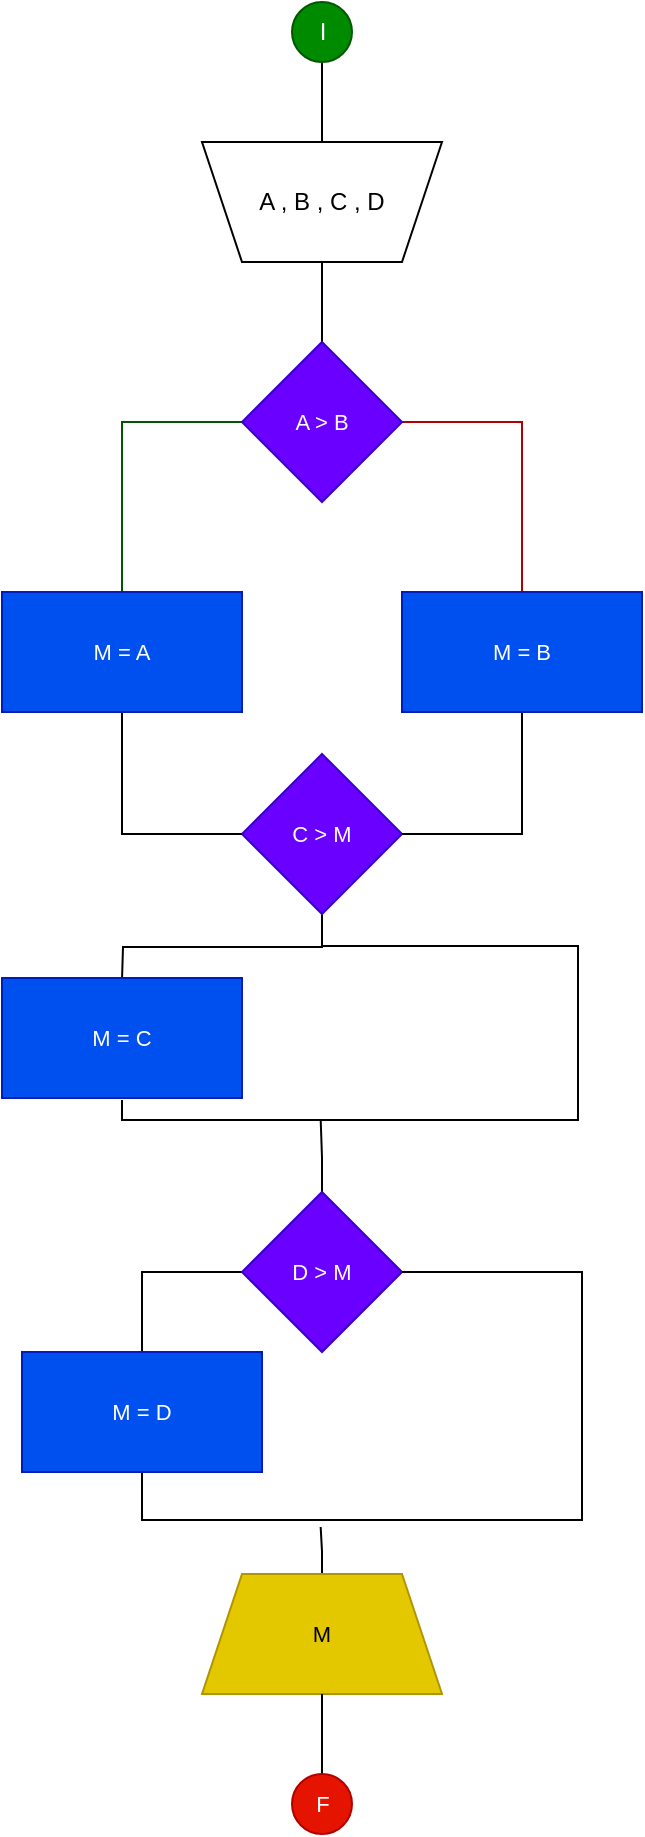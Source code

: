 <mxfile>
    <diagram id="pgOmK-rkDZoL3_LpwFAW" name="Page-1">
        <mxGraphModel dx="1307" dy="887" grid="0" gridSize="10" guides="1" tooltips="1" connect="1" arrows="1" fold="1" page="0" pageScale="1" pageWidth="980" pageHeight="690" math="0" shadow="0">
            <root>
                <mxCell id="0"/>
                <mxCell id="1" parent="0"/>
                <mxCell id="4" style="edgeStyle=orthogonalEdgeStyle;html=1;exitX=0.5;exitY=1;exitDx=0;exitDy=0;entryX=0.5;entryY=1;entryDx=0;entryDy=0;endArrow=none;endFill=0;" edge="1" parent="1" source="2" target="3">
                    <mxGeometry relative="1" as="geometry"/>
                </mxCell>
                <mxCell id="2" value="I" style="shape=ellipse;html=1;dashed=0;whitespace=wrap;aspect=fixed;perimeter=ellipsePerimeter;fillColor=#008a00;fontColor=#ffffff;strokeColor=#005700;" vertex="1" parent="1">
                    <mxGeometry x="277" y="38" width="30" height="30" as="geometry"/>
                </mxCell>
                <mxCell id="6" style="edgeStyle=orthogonalEdgeStyle;shape=connector;rounded=1;html=1;exitX=0.5;exitY=0;exitDx=0;exitDy=0;entryX=0.5;entryY=0;entryDx=0;entryDy=0;labelBackgroundColor=default;strokeColor=default;fontFamily=Helvetica;fontSize=11;fontColor=default;endArrow=none;endFill=0;" edge="1" parent="1" source="3" target="5">
                    <mxGeometry relative="1" as="geometry"/>
                </mxCell>
                <mxCell id="3" value="A , B , C , D" style="shape=trapezoid;perimeter=trapezoidPerimeter;whiteSpace=wrap;html=1;fixedSize=1;direction=west;" vertex="1" parent="1">
                    <mxGeometry x="232" y="108" width="120" height="60" as="geometry"/>
                </mxCell>
                <mxCell id="104" style="edgeStyle=orthogonalEdgeStyle;shape=connector;rounded=0;html=1;exitX=1;exitY=0.5;exitDx=0;exitDy=0;entryX=0.5;entryY=0;entryDx=0;entryDy=0;labelBackgroundColor=default;strokeColor=#B20000;fontFamily=Helvetica;fontSize=11;fontColor=default;endArrow=none;endFill=0;fillColor=#e51400;" edge="1" parent="1" source="5" target="103">
                    <mxGeometry relative="1" as="geometry"/>
                </mxCell>
                <mxCell id="106" style="edgeStyle=orthogonalEdgeStyle;shape=connector;rounded=0;html=1;exitX=0;exitY=0.5;exitDx=0;exitDy=0;entryX=0.5;entryY=0;entryDx=0;entryDy=0;labelBackgroundColor=default;strokeColor=#005700;fontFamily=Helvetica;fontSize=11;fontColor=default;endArrow=none;endFill=0;fillColor=#008a00;" edge="1" parent="1" source="5" target="105">
                    <mxGeometry relative="1" as="geometry"/>
                </mxCell>
                <mxCell id="5" value="A &amp;gt; B" style="rhombus;whiteSpace=wrap;html=1;fontFamily=Helvetica;fontSize=11;fontColor=#ffffff;fillColor=#6a00ff;strokeColor=#3700CC;" vertex="1" parent="1">
                    <mxGeometry x="252" y="208" width="80" height="80" as="geometry"/>
                </mxCell>
                <mxCell id="16" style="edgeStyle=orthogonalEdgeStyle;shape=connector;rounded=0;html=1;exitX=0.5;exitY=1;exitDx=0;exitDy=0;entryX=0.5;entryY=0;entryDx=0;entryDy=0;labelBackgroundColor=default;strokeColor=default;fontFamily=Helvetica;fontSize=11;fontColor=default;endArrow=none;endFill=0;" edge="1" parent="1" source="11">
                    <mxGeometry relative="1" as="geometry">
                        <mxPoint x="192" y="527" as="targetPoint"/>
                    </mxGeometry>
                </mxCell>
                <mxCell id="19" style="edgeStyle=orthogonalEdgeStyle;shape=connector;rounded=0;html=1;exitX=0.5;exitY=1;exitDx=0;exitDy=0;entryX=0.5;entryY=1;entryDx=0;entryDy=0;labelBackgroundColor=default;strokeColor=default;fontFamily=Helvetica;fontSize=11;fontColor=default;endArrow=none;endFill=0;" edge="1" parent="1" source="11">
                    <mxGeometry relative="1" as="geometry">
                        <mxPoint x="192" y="587" as="targetPoint"/>
                        <Array as="points">
                            <mxPoint x="292" y="510"/>
                            <mxPoint x="420" y="510"/>
                            <mxPoint x="420" y="597"/>
                            <mxPoint x="192" y="597"/>
                        </Array>
                    </mxGeometry>
                </mxCell>
                <mxCell id="11" value="C &amp;gt; M" style="rhombus;whiteSpace=wrap;html=1;fontFamily=Helvetica;fontSize=11;fontColor=#ffffff;fillColor=#6a00ff;strokeColor=#3700CC;" vertex="1" parent="1">
                    <mxGeometry x="252" y="414" width="80" height="80" as="geometry"/>
                </mxCell>
                <mxCell id="21" style="edgeStyle=orthogonalEdgeStyle;shape=connector;rounded=0;html=1;exitX=0.5;exitY=0;exitDx=0;exitDy=0;labelBackgroundColor=default;strokeColor=default;fontFamily=Helvetica;fontSize=11;fontColor=default;endArrow=none;endFill=0;" edge="1" parent="1" source="20">
                    <mxGeometry relative="1" as="geometry">
                        <mxPoint x="291.364" y="597.545" as="targetPoint"/>
                    </mxGeometry>
                </mxCell>
                <mxCell id="111" style="edgeStyle=orthogonalEdgeStyle;shape=connector;rounded=0;html=1;exitX=0;exitY=0.5;exitDx=0;exitDy=0;entryX=0.5;entryY=0;entryDx=0;entryDy=0;labelBackgroundColor=default;strokeColor=default;fontFamily=Helvetica;fontSize=11;fontColor=default;endArrow=none;endFill=0;" edge="1" parent="1" source="20" target="110">
                    <mxGeometry relative="1" as="geometry"/>
                </mxCell>
                <mxCell id="20" value="D &amp;gt; M" style="rhombus;whiteSpace=wrap;html=1;fontFamily=Helvetica;fontSize=11;fontColor=#ffffff;fillColor=#6a00ff;strokeColor=#3700CC;" vertex="1" parent="1">
                    <mxGeometry x="252" y="633" width="80" height="80" as="geometry"/>
                </mxCell>
                <mxCell id="113" style="edgeStyle=orthogonalEdgeStyle;shape=connector;rounded=0;html=1;exitX=0.5;exitY=0;exitDx=0;exitDy=0;labelBackgroundColor=default;strokeColor=default;fontFamily=Helvetica;fontSize=11;fontColor=default;endArrow=none;endFill=0;" edge="1" parent="1" source="102">
                    <mxGeometry relative="1" as="geometry">
                        <mxPoint x="291.333" y="800.5" as="targetPoint"/>
                    </mxGeometry>
                </mxCell>
                <mxCell id="102" value="M" style="shape=trapezoid;perimeter=trapezoidPerimeter;whiteSpace=wrap;html=1;fixedSize=1;fontFamily=Helvetica;fontSize=11;fontColor=#000000;fillColor=#e3c800;strokeColor=#B09500;" vertex="1" parent="1">
                    <mxGeometry x="232" y="824" width="120" height="60" as="geometry"/>
                </mxCell>
                <mxCell id="108" style="edgeStyle=orthogonalEdgeStyle;shape=connector;rounded=0;html=1;exitX=0.5;exitY=1;exitDx=0;exitDy=0;entryX=1;entryY=0.5;entryDx=0;entryDy=0;labelBackgroundColor=default;strokeColor=default;fontFamily=Helvetica;fontSize=11;fontColor=default;endArrow=none;endFill=0;" edge="1" parent="1" source="103" target="11">
                    <mxGeometry relative="1" as="geometry"/>
                </mxCell>
                <mxCell id="103" value="M = B" style="rounded=0;whiteSpace=wrap;html=1;fontFamily=Helvetica;fontSize=11;fontColor=#ffffff;fillColor=#0050ef;strokeColor=#001DBC;" vertex="1" parent="1">
                    <mxGeometry x="332" y="333" width="120" height="60" as="geometry"/>
                </mxCell>
                <mxCell id="107" style="edgeStyle=orthogonalEdgeStyle;shape=connector;rounded=0;html=1;exitX=0.5;exitY=1;exitDx=0;exitDy=0;entryX=0;entryY=0.5;entryDx=0;entryDy=0;labelBackgroundColor=default;strokeColor=default;fontFamily=Helvetica;fontSize=11;fontColor=default;endArrow=none;endFill=0;" edge="1" parent="1" source="105" target="11">
                    <mxGeometry relative="1" as="geometry"/>
                </mxCell>
                <mxCell id="105" value="M = A" style="rounded=0;whiteSpace=wrap;html=1;fontFamily=Helvetica;fontSize=11;fontColor=#ffffff;fillColor=#0050ef;strokeColor=#001DBC;" vertex="1" parent="1">
                    <mxGeometry x="132" y="333" width="120" height="60" as="geometry"/>
                </mxCell>
                <mxCell id="109" value="M = C" style="rounded=0;whiteSpace=wrap;html=1;fontFamily=Helvetica;fontSize=11;fontColor=#ffffff;fillColor=#0050ef;strokeColor=#001DBC;" vertex="1" parent="1">
                    <mxGeometry x="132" y="526" width="120" height="60" as="geometry"/>
                </mxCell>
                <mxCell id="112" style="edgeStyle=orthogonalEdgeStyle;shape=connector;rounded=0;html=1;exitX=0.5;exitY=1;exitDx=0;exitDy=0;entryX=1;entryY=0.5;entryDx=0;entryDy=0;labelBackgroundColor=default;strokeColor=default;fontFamily=Helvetica;fontSize=11;fontColor=default;endArrow=none;endFill=0;" edge="1" parent="1" source="110" target="20">
                    <mxGeometry relative="1" as="geometry">
                        <Array as="points">
                            <mxPoint x="202" y="797"/>
                            <mxPoint x="422" y="797"/>
                            <mxPoint x="422" y="673"/>
                        </Array>
                    </mxGeometry>
                </mxCell>
                <mxCell id="110" value="M = D" style="rounded=0;whiteSpace=wrap;html=1;fontFamily=Helvetica;fontSize=11;fontColor=#ffffff;fillColor=#0050ef;strokeColor=#001DBC;" vertex="1" parent="1">
                    <mxGeometry x="142" y="713" width="120" height="60" as="geometry"/>
                </mxCell>
                <mxCell id="115" style="edgeStyle=orthogonalEdgeStyle;shape=connector;rounded=0;html=1;exitX=0.5;exitY=0;exitDx=0;exitDy=0;entryX=0.5;entryY=1;entryDx=0;entryDy=0;labelBackgroundColor=default;strokeColor=default;fontFamily=Helvetica;fontSize=11;fontColor=default;endArrow=none;endFill=0;" edge="1" parent="1" source="114" target="102">
                    <mxGeometry relative="1" as="geometry"/>
                </mxCell>
                <mxCell id="114" value="F" style="shape=ellipse;html=1;dashed=0;whitespace=wrap;aspect=fixed;perimeter=ellipsePerimeter;fontFamily=Helvetica;fontSize=11;fontColor=#ffffff;fillColor=#e51400;strokeColor=#B20000;" vertex="1" parent="1">
                    <mxGeometry x="277" y="924" width="30" height="30" as="geometry"/>
                </mxCell>
            </root>
        </mxGraphModel>
    </diagram>
</mxfile>